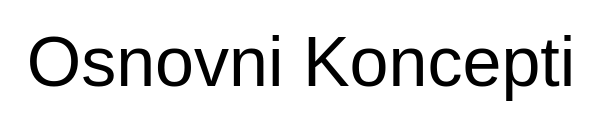 <mxfile version="22.0.6" type="github">
  <diagram id="R2lEEEUBdFMjLlhIrx00" name="Page-1">
    <mxGraphModel dx="1364" dy="771" grid="1" gridSize="10" guides="1" tooltips="1" connect="1" arrows="1" fold="1" page="1" pageScale="1" pageWidth="850" pageHeight="1100" math="0" shadow="0" extFonts="Permanent Marker^https://fonts.googleapis.com/css?family=Permanent+Marker">
      <root>
        <mxCell id="0" />
        <mxCell id="1" parent="0" />
        <mxCell id="7IAJ4M4hxVXaoeNjAwEF-8" value="&lt;font style=&quot;font-size: 35px;&quot;&gt;Osnovni Koncepti&lt;/font&gt;" style="text;html=1;align=center;verticalAlign=middle;resizable=0;points=[];autosize=1;strokeColor=none;fillColor=none;" vertex="1" parent="1">
          <mxGeometry x="270" y="30" width="300" height="60" as="geometry" />
        </mxCell>
      </root>
    </mxGraphModel>
  </diagram>
</mxfile>
